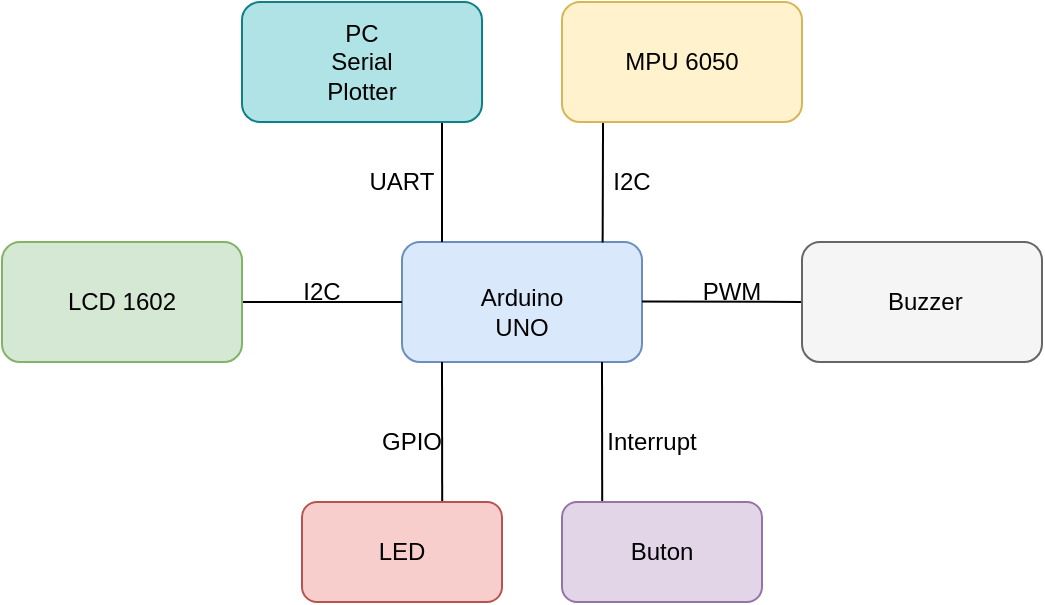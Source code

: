 <mxfile version="27.0.2">
  <diagram name="Pagină-1" id="YI9ZFn7Y2DXOg8UNsMcJ">
    <mxGraphModel dx="868" dy="468" grid="1" gridSize="10" guides="1" tooltips="1" connect="1" arrows="1" fold="1" page="1" pageScale="1" pageWidth="827" pageHeight="1169" math="0" shadow="0">
      <root>
        <mxCell id="0" />
        <mxCell id="1" parent="0" />
        <mxCell id="CovM6Tte04EByLycoZjc-1" value="" style="rounded=1;whiteSpace=wrap;html=1;fillColor=#dae8fc;strokeColor=#6c8ebf;" parent="1" vertex="1">
          <mxGeometry x="350" y="260" width="120" height="60" as="geometry" />
        </mxCell>
        <mxCell id="CovM6Tte04EByLycoZjc-2" value="Arduino UNO" style="text;html=1;align=center;verticalAlign=middle;whiteSpace=wrap;rounded=0;" parent="1" vertex="1">
          <mxGeometry x="380" y="280" width="60" height="30" as="geometry" />
        </mxCell>
        <mxCell id="CovM6Tte04EByLycoZjc-3" value="" style="endArrow=none;html=1;rounded=0;exitX=0.836;exitY=0.005;exitDx=0;exitDy=0;exitPerimeter=0;entryX=0.171;entryY=0.993;entryDx=0;entryDy=0;entryPerimeter=0;" parent="1" source="CovM6Tte04EByLycoZjc-1" target="CovM6Tte04EByLycoZjc-9" edge="1">
          <mxGeometry width="50" height="50" relative="1" as="geometry">
            <mxPoint x="390" y="320" as="sourcePoint" />
            <mxPoint x="450" y="210" as="targetPoint" />
          </mxGeometry>
        </mxCell>
        <mxCell id="CovM6Tte04EByLycoZjc-4" value="" style="endArrow=none;html=1;rounded=0;exitX=0.5;exitY=1;exitDx=0;exitDy=0;entryX=0.701;entryY=0.05;entryDx=0;entryDy=0;entryPerimeter=0;" parent="1" target="CovM6Tte04EByLycoZjc-12" edge="1">
          <mxGeometry width="50" height="50" relative="1" as="geometry">
            <mxPoint x="370" y="320" as="sourcePoint" />
            <mxPoint x="370" y="380" as="targetPoint" />
          </mxGeometry>
        </mxCell>
        <mxCell id="CovM6Tte04EByLycoZjc-5" value="" style="endArrow=none;html=1;rounded=0;exitX=0.5;exitY=1;exitDx=0;exitDy=0;entryX=0.201;entryY=0.004;entryDx=0;entryDy=0;entryPerimeter=0;" parent="1" target="CovM6Tte04EByLycoZjc-13" edge="1">
          <mxGeometry width="50" height="50" relative="1" as="geometry">
            <mxPoint x="450" y="320" as="sourcePoint" />
            <mxPoint x="450" y="380" as="targetPoint" />
          </mxGeometry>
        </mxCell>
        <mxCell id="CovM6Tte04EByLycoZjc-6" value="" style="endArrow=none;html=1;rounded=0;exitX=0;exitY=0.5;exitDx=0;exitDy=0;entryX=1;entryY=0.5;entryDx=0;entryDy=0;" parent="1" source="CovM6Tte04EByLycoZjc-1" target="CovM6Tte04EByLycoZjc-10" edge="1">
          <mxGeometry width="50" height="50" relative="1" as="geometry">
            <mxPoint x="390" y="330" as="sourcePoint" />
            <mxPoint x="280" y="290" as="targetPoint" />
          </mxGeometry>
        </mxCell>
        <mxCell id="CovM6Tte04EByLycoZjc-7" value="" style="endArrow=none;html=1;rounded=0;exitX=0;exitY=0.5;exitDx=0;exitDy=0;" parent="1" source="CovM6Tte04EByLycoZjc-11" edge="1">
          <mxGeometry width="50" height="50" relative="1" as="geometry">
            <mxPoint x="540" y="289.71" as="sourcePoint" />
            <mxPoint x="470" y="289.71" as="targetPoint" />
          </mxGeometry>
        </mxCell>
        <mxCell id="CovM6Tte04EByLycoZjc-9" value="" style="rounded=1;whiteSpace=wrap;html=1;fillColor=#fff2cc;strokeColor=#d6b656;" parent="1" vertex="1">
          <mxGeometry x="430" y="140" width="120" height="60" as="geometry" />
        </mxCell>
        <mxCell id="CovM6Tte04EByLycoZjc-10" value="" style="rounded=1;whiteSpace=wrap;html=1;fillColor=#d5e8d4;strokeColor=#82b366;" parent="1" vertex="1">
          <mxGeometry x="150" y="260" width="120" height="60" as="geometry" />
        </mxCell>
        <mxCell id="CovM6Tte04EByLycoZjc-11" value="" style="rounded=1;whiteSpace=wrap;html=1;fillColor=#f5f5f5;fontColor=#333333;strokeColor=#666666;" parent="1" vertex="1">
          <mxGeometry x="550" y="260" width="120" height="60" as="geometry" />
        </mxCell>
        <mxCell id="CovM6Tte04EByLycoZjc-12" value="" style="rounded=1;whiteSpace=wrap;html=1;fillColor=#f8cecc;strokeColor=#b85450;" parent="1" vertex="1">
          <mxGeometry x="300" y="390" width="100" height="50" as="geometry" />
        </mxCell>
        <mxCell id="CovM6Tte04EByLycoZjc-13" value="" style="rounded=1;whiteSpace=wrap;html=1;fillColor=#e1d5e7;strokeColor=#9673a6;" parent="1" vertex="1">
          <mxGeometry x="430" y="390" width="100" height="50" as="geometry" />
        </mxCell>
        <mxCell id="CovM6Tte04EByLycoZjc-14" value="MPU 6050" style="text;html=1;align=center;verticalAlign=middle;whiteSpace=wrap;rounded=0;" parent="1" vertex="1">
          <mxGeometry x="460" y="155" width="60" height="30" as="geometry" />
        </mxCell>
        <mxCell id="CovM6Tte04EByLycoZjc-15" value="I2C" style="text;html=1;align=center;verticalAlign=middle;whiteSpace=wrap;rounded=0;" parent="1" vertex="1">
          <mxGeometry x="440" y="215" width="50" height="30" as="geometry" />
        </mxCell>
        <mxCell id="CovM6Tte04EByLycoZjc-16" value="LCD 1602" style="text;html=1;align=center;verticalAlign=middle;whiteSpace=wrap;rounded=0;" parent="1" vertex="1">
          <mxGeometry x="180" y="275" width="60" height="30" as="geometry" />
        </mxCell>
        <mxCell id="CovM6Tte04EByLycoZjc-17" value="I2C" style="text;html=1;align=center;verticalAlign=middle;whiteSpace=wrap;rounded=0;" parent="1" vertex="1">
          <mxGeometry x="290" y="275" width="40" height="20" as="geometry" />
        </mxCell>
        <mxCell id="CovM6Tte04EByLycoZjc-18" value="&amp;nbsp;Buzzer" style="text;html=1;align=center;verticalAlign=middle;whiteSpace=wrap;rounded=0;" parent="1" vertex="1">
          <mxGeometry x="580" y="275" width="60" height="30" as="geometry" />
        </mxCell>
        <mxCell id="CovM6Tte04EByLycoZjc-19" value="PWM" style="text;html=1;align=center;verticalAlign=middle;whiteSpace=wrap;rounded=0;" parent="1" vertex="1">
          <mxGeometry x="490" y="275" width="50" height="20" as="geometry" />
        </mxCell>
        <mxCell id="CovM6Tte04EByLycoZjc-20" value="LED" style="text;html=1;align=center;verticalAlign=middle;whiteSpace=wrap;rounded=0;" parent="1" vertex="1">
          <mxGeometry x="320" y="400" width="60" height="30" as="geometry" />
        </mxCell>
        <mxCell id="CovM6Tte04EByLycoZjc-21" value="GPIO" style="text;html=1;align=center;verticalAlign=middle;whiteSpace=wrap;rounded=0;" parent="1" vertex="1">
          <mxGeometry x="330" y="350" width="50" height="20" as="geometry" />
        </mxCell>
        <mxCell id="CovM6Tte04EByLycoZjc-22" value="Buton" style="text;html=1;align=center;verticalAlign=middle;whiteSpace=wrap;rounded=0;" parent="1" vertex="1">
          <mxGeometry x="450" y="400" width="60" height="30" as="geometry" />
        </mxCell>
        <mxCell id="CovM6Tte04EByLycoZjc-24" value="Interrupt" style="text;html=1;align=center;verticalAlign=middle;whiteSpace=wrap;rounded=0;" parent="1" vertex="1">
          <mxGeometry x="450" y="350" width="50" height="20" as="geometry" />
        </mxCell>
        <mxCell id="aSL2aLMfgvVZFILMFuyj-2" value="" style="endArrow=none;html=1;rounded=0;exitX=0.5;exitY=1;exitDx=0;exitDy=0;entryX=0.701;entryY=0.05;entryDx=0;entryDy=0;entryPerimeter=0;" edge="1" parent="1">
          <mxGeometry width="50" height="50" relative="1" as="geometry">
            <mxPoint x="370" y="187" as="sourcePoint" />
            <mxPoint x="370" y="260" as="targetPoint" />
          </mxGeometry>
        </mxCell>
        <mxCell id="aSL2aLMfgvVZFILMFuyj-4" value="" style="rounded=1;whiteSpace=wrap;html=1;fillColor=#b0e3e6;strokeColor=#0e8088;" vertex="1" parent="1">
          <mxGeometry x="270" y="140" width="120" height="60" as="geometry" />
        </mxCell>
        <mxCell id="aSL2aLMfgvVZFILMFuyj-5" value="PC&lt;div&gt;Serial Plotter&lt;/div&gt;" style="text;html=1;align=center;verticalAlign=middle;whiteSpace=wrap;rounded=0;" vertex="1" parent="1">
          <mxGeometry x="295" y="150" width="70" height="40" as="geometry" />
        </mxCell>
        <mxCell id="aSL2aLMfgvVZFILMFuyj-6" value="UART" style="text;html=1;align=center;verticalAlign=middle;whiteSpace=wrap;rounded=0;" vertex="1" parent="1">
          <mxGeometry x="320" y="215" width="60" height="30" as="geometry" />
        </mxCell>
      </root>
    </mxGraphModel>
  </diagram>
</mxfile>
